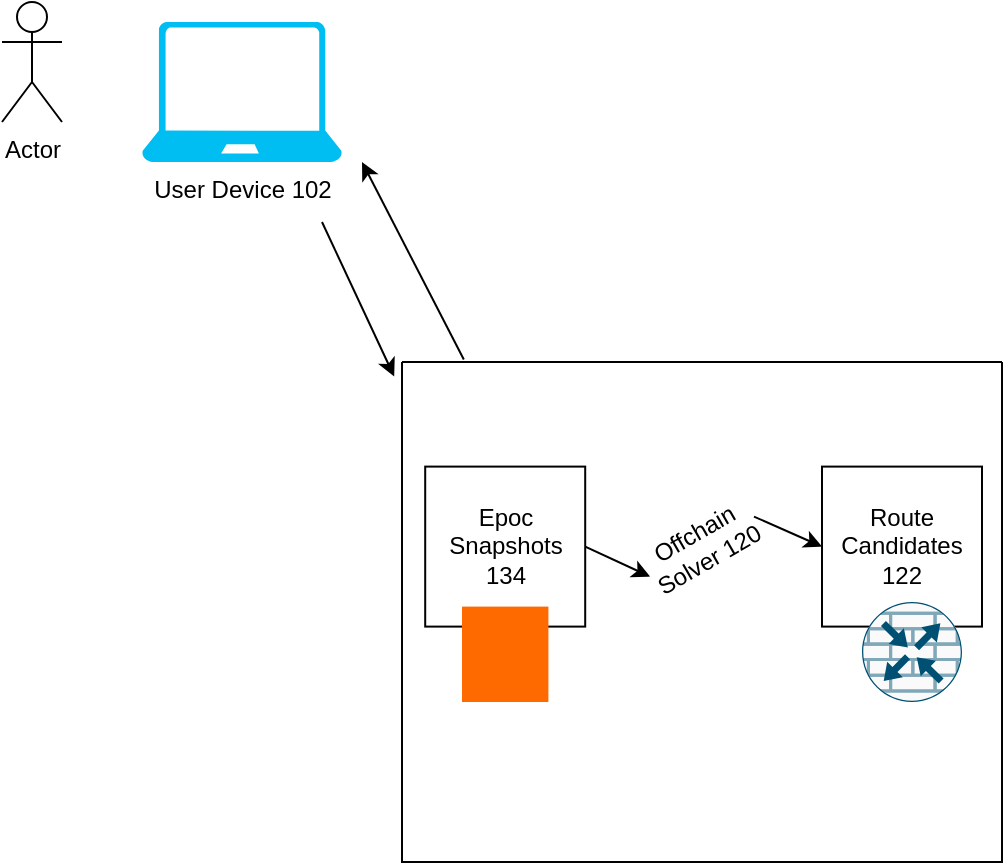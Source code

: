 <mxfile version="28.2.0">
  <diagram name="Page-1" id="BPko7VEiYdoX2oJ_lSy0">
    <mxGraphModel dx="1073" dy="717" grid="1" gridSize="10" guides="1" tooltips="1" connect="1" arrows="1" fold="1" page="1" pageScale="1" pageWidth="850" pageHeight="1100" math="0" shadow="0">
      <root>
        <mxCell id="0" />
        <mxCell id="1" parent="0" />
        <mxCell id="CHIM27y06WXxc17JIMbP-1" value="Actor" style="shape=umlActor;verticalLabelPosition=bottom;verticalAlign=top;html=1;outlineConnect=0;" vertex="1" parent="1">
          <mxGeometry x="70" y="140" width="30" height="60" as="geometry" />
        </mxCell>
        <mxCell id="CHIM27y06WXxc17JIMbP-2" value="User Device 102&lt;div&gt;&lt;br&gt;&lt;/div&gt;" style="verticalLabelPosition=bottom;html=1;verticalAlign=top;align=center;strokeColor=none;fillColor=#00BEF2;shape=mxgraph.azure.laptop;pointerEvents=1;" vertex="1" parent="1">
          <mxGeometry x="140" y="150" width="100" height="70" as="geometry" />
        </mxCell>
        <mxCell id="CHIM27y06WXxc17JIMbP-9" value="" style="swimlane;startSize=0;" vertex="1" parent="1">
          <mxGeometry x="270" y="320" width="300" height="250" as="geometry" />
        </mxCell>
        <mxCell id="CHIM27y06WXxc17JIMbP-14" value="Epoc Snapshots&lt;div&gt;134&lt;/div&gt;" style="whiteSpace=wrap;html=1;aspect=fixed;" vertex="1" parent="CHIM27y06WXxc17JIMbP-9">
          <mxGeometry x="11.6" y="52.3" width="80" height="80" as="geometry" />
        </mxCell>
        <mxCell id="CHIM27y06WXxc17JIMbP-10" value="" style="points=[];aspect=fixed;html=1;align=center;shadow=0;dashed=0;fillColor=#FF6A00;strokeColor=none;shape=mxgraph.alibaba_cloud.ehpc_elastic_high_performance_computing;" vertex="1" parent="CHIM27y06WXxc17JIMbP-9">
          <mxGeometry x="30" y="122.3" width="43.2" height="47.7" as="geometry" />
        </mxCell>
        <mxCell id="CHIM27y06WXxc17JIMbP-16" value="Route Candidates&lt;div&gt;&lt;div&gt;122&lt;/div&gt;&lt;/div&gt;" style="whiteSpace=wrap;html=1;aspect=fixed;" vertex="1" parent="CHIM27y06WXxc17JIMbP-9">
          <mxGeometry x="210" y="52.3" width="80" height="80" as="geometry" />
        </mxCell>
        <mxCell id="CHIM27y06WXxc17JIMbP-15" value="" style="sketch=0;points=[[0.5,0,0],[1,0.5,0],[0.5,1,0],[0,0.5,0],[0.145,0.145,0],[0.856,0.145,0],[0.855,0.856,0],[0.145,0.855,0]];verticalLabelPosition=bottom;html=1;verticalAlign=top;aspect=fixed;align=center;pointerEvents=1;shape=mxgraph.cisco19.rect;prIcon=router_with_firewall;fillColor=#FAFAFA;strokeColor=#005073;" vertex="1" parent="CHIM27y06WXxc17JIMbP-9">
          <mxGeometry x="230" y="120" width="50" height="50" as="geometry" />
        </mxCell>
        <mxCell id="CHIM27y06WXxc17JIMbP-19" value="" style="endArrow=classic;html=1;rounded=0;exitX=1;exitY=0.5;exitDx=0;exitDy=0;entryX=0;entryY=0.5;entryDx=0;entryDy=0;" edge="1" parent="CHIM27y06WXxc17JIMbP-9" source="CHIM27y06WXxc17JIMbP-18" target="CHIM27y06WXxc17JIMbP-16">
          <mxGeometry width="50" height="50" relative="1" as="geometry">
            <mxPoint x="362" y="412" as="sourcePoint" />
            <mxPoint x="480" y="412" as="targetPoint" />
          </mxGeometry>
        </mxCell>
        <mxCell id="CHIM27y06WXxc17JIMbP-21" value="" style="endArrow=classic;html=1;rounded=0;exitX=1;exitY=0.5;exitDx=0;exitDy=0;entryX=0;entryY=0.5;entryDx=0;entryDy=0;" edge="1" parent="CHIM27y06WXxc17JIMbP-9" source="CHIM27y06WXxc17JIMbP-14" target="CHIM27y06WXxc17JIMbP-18">
          <mxGeometry width="50" height="50" relative="1" as="geometry">
            <mxPoint x="362" y="412" as="sourcePoint" />
            <mxPoint x="480" y="412" as="targetPoint" />
          </mxGeometry>
        </mxCell>
        <mxCell id="CHIM27y06WXxc17JIMbP-18" value="Offchain Solver 120" style="text;strokeColor=none;align=center;fillColor=none;html=1;verticalAlign=middle;whiteSpace=wrap;rounded=0;rotation=-30;" vertex="1" parent="CHIM27y06WXxc17JIMbP-9">
          <mxGeometry x="120" y="77.3" width="60" height="30" as="geometry" />
        </mxCell>
        <mxCell id="CHIM27y06WXxc17JIMbP-22" value="" style="endArrow=classic;html=1;rounded=0;entryX=-0.013;entryY=0.029;entryDx=0;entryDy=0;entryPerimeter=0;" edge="1" parent="1" target="CHIM27y06WXxc17JIMbP-9">
          <mxGeometry width="50" height="50" relative="1" as="geometry">
            <mxPoint x="230" y="250" as="sourcePoint" />
            <mxPoint x="280" y="200" as="targetPoint" />
          </mxGeometry>
        </mxCell>
        <mxCell id="CHIM27y06WXxc17JIMbP-23" value="" style="endArrow=classic;html=1;rounded=0;exitX=0.103;exitY=-0.005;exitDx=0;exitDy=0;exitPerimeter=0;" edge="1" parent="1" source="CHIM27y06WXxc17JIMbP-9">
          <mxGeometry width="50" height="50" relative="1" as="geometry">
            <mxPoint x="330" y="220" as="sourcePoint" />
            <mxPoint x="250" y="220" as="targetPoint" />
          </mxGeometry>
        </mxCell>
      </root>
    </mxGraphModel>
  </diagram>
</mxfile>
